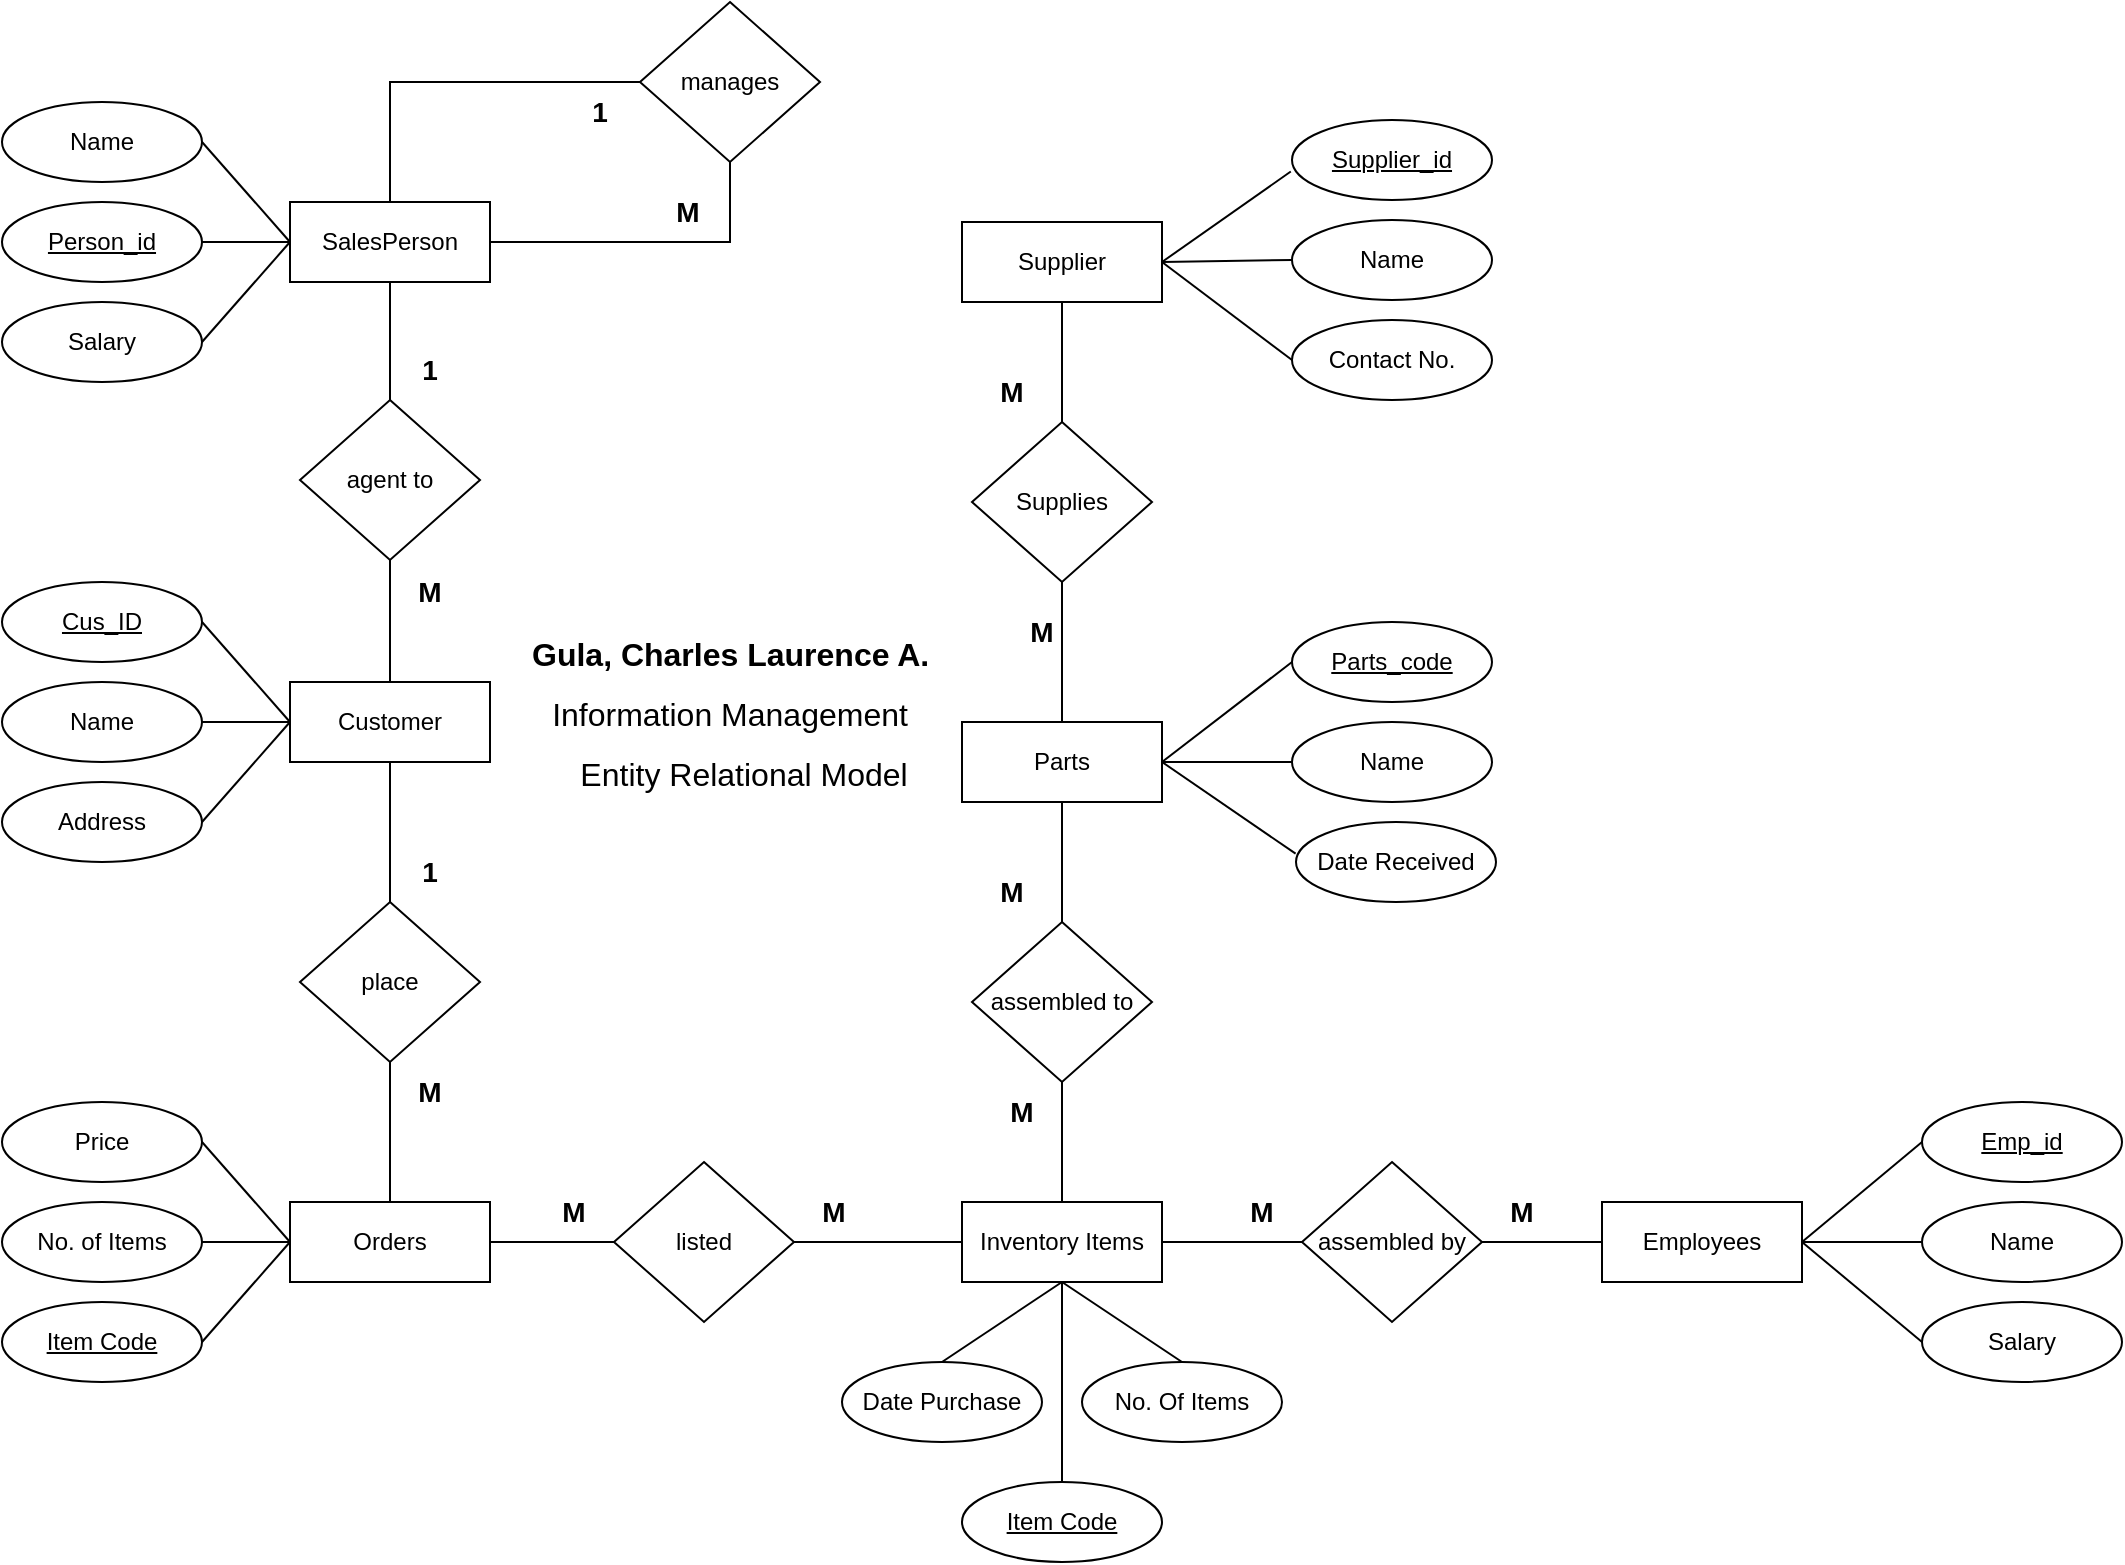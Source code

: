 <mxfile version="24.2.5" type="github">
  <diagram name="Page-1" id="NYwyas8JEWSIGde-HI72">
    <mxGraphModel dx="1560" dy="958" grid="1" gridSize="10" guides="1" tooltips="1" connect="1" arrows="1" fold="1" page="1" pageScale="1" pageWidth="850" pageHeight="1100" math="0" shadow="0">
      <root>
        <mxCell id="0" />
        <mxCell id="1" parent="0" />
        <mxCell id="deqkE9E4SzqVFEYOaEAN-1" value="SalesPerson" style="whiteSpace=wrap;html=1;align=center;" vertex="1" parent="1">
          <mxGeometry x="184" y="150" width="100" height="40" as="geometry" />
        </mxCell>
        <mxCell id="deqkE9E4SzqVFEYOaEAN-3" value="manages" style="shape=rhombus;perimeter=rhombusPerimeter;whiteSpace=wrap;html=1;align=center;" vertex="1" parent="1">
          <mxGeometry x="359" y="50" width="90" height="80" as="geometry" />
        </mxCell>
        <mxCell id="deqkE9E4SzqVFEYOaEAN-12" value="" style="endArrow=none;html=1;rounded=0;entryX=0;entryY=0.5;entryDx=0;entryDy=0;exitX=0.5;exitY=0;exitDx=0;exitDy=0;" edge="1" parent="1" source="deqkE9E4SzqVFEYOaEAN-1" target="deqkE9E4SzqVFEYOaEAN-3">
          <mxGeometry relative="1" as="geometry">
            <mxPoint x="54" y="110" as="sourcePoint" />
            <mxPoint x="214" y="110" as="targetPoint" />
            <Array as="points">
              <mxPoint x="234" y="90" />
            </Array>
          </mxGeometry>
        </mxCell>
        <mxCell id="deqkE9E4SzqVFEYOaEAN-14" value="Name" style="ellipse;whiteSpace=wrap;html=1;align=center;" vertex="1" parent="1">
          <mxGeometry x="40" y="100" width="100" height="40" as="geometry" />
        </mxCell>
        <mxCell id="deqkE9E4SzqVFEYOaEAN-15" value="&lt;u&gt;Person_id&lt;/u&gt;" style="ellipse;whiteSpace=wrap;html=1;align=center;" vertex="1" parent="1">
          <mxGeometry x="40" y="150" width="100" height="40" as="geometry" />
        </mxCell>
        <mxCell id="deqkE9E4SzqVFEYOaEAN-16" value="Salary" style="ellipse;whiteSpace=wrap;html=1;align=center;" vertex="1" parent="1">
          <mxGeometry x="40" y="200" width="100" height="40" as="geometry" />
        </mxCell>
        <mxCell id="deqkE9E4SzqVFEYOaEAN-17" value="" style="endArrow=none;html=1;rounded=0;entryX=0;entryY=0.5;entryDx=0;entryDy=0;exitX=1;exitY=0.5;exitDx=0;exitDy=0;" edge="1" parent="1" source="deqkE9E4SzqVFEYOaEAN-14" target="deqkE9E4SzqVFEYOaEAN-1">
          <mxGeometry relative="1" as="geometry">
            <mxPoint x="74" y="100" as="sourcePoint" />
            <mxPoint x="234" y="100" as="targetPoint" />
          </mxGeometry>
        </mxCell>
        <mxCell id="deqkE9E4SzqVFEYOaEAN-18" value="" style="endArrow=none;html=1;rounded=0;entryX=0;entryY=0.5;entryDx=0;entryDy=0;exitX=1;exitY=0.5;exitDx=0;exitDy=0;" edge="1" parent="1" source="deqkE9E4SzqVFEYOaEAN-15" target="deqkE9E4SzqVFEYOaEAN-1">
          <mxGeometry relative="1" as="geometry">
            <mxPoint x="94" y="110" as="sourcePoint" />
            <mxPoint x="164" y="190" as="targetPoint" />
          </mxGeometry>
        </mxCell>
        <mxCell id="deqkE9E4SzqVFEYOaEAN-19" value="" style="endArrow=none;html=1;rounded=0;entryX=0;entryY=0.5;entryDx=0;entryDy=0;exitX=1;exitY=0.5;exitDx=0;exitDy=0;" edge="1" parent="1" source="deqkE9E4SzqVFEYOaEAN-16" target="deqkE9E4SzqVFEYOaEAN-1">
          <mxGeometry relative="1" as="geometry">
            <mxPoint x="124" y="180" as="sourcePoint" />
            <mxPoint x="194" y="180" as="targetPoint" />
          </mxGeometry>
        </mxCell>
        <mxCell id="deqkE9E4SzqVFEYOaEAN-23" value="agent to" style="shape=rhombus;perimeter=rhombusPerimeter;whiteSpace=wrap;html=1;align=center;" vertex="1" parent="1">
          <mxGeometry x="189" y="249" width="90" height="80" as="geometry" />
        </mxCell>
        <mxCell id="deqkE9E4SzqVFEYOaEAN-24" value="" style="endArrow=none;html=1;rounded=0;entryX=0.5;entryY=1;entryDx=0;entryDy=0;exitX=0.5;exitY=0;exitDx=0;exitDy=0;" edge="1" parent="1" source="deqkE9E4SzqVFEYOaEAN-23" target="deqkE9E4SzqVFEYOaEAN-1">
          <mxGeometry relative="1" as="geometry">
            <mxPoint x="94" y="310" as="sourcePoint" />
            <mxPoint x="244" y="240" as="targetPoint" />
          </mxGeometry>
        </mxCell>
        <mxCell id="deqkE9E4SzqVFEYOaEAN-25" value="Orders" style="whiteSpace=wrap;html=1;align=center;" vertex="1" parent="1">
          <mxGeometry x="184" y="650" width="100" height="40" as="geometry" />
        </mxCell>
        <mxCell id="deqkE9E4SzqVFEYOaEAN-26" value="" style="endArrow=none;html=1;rounded=0;entryX=0.5;entryY=1;entryDx=0;entryDy=0;exitX=0.5;exitY=0;exitDx=0;exitDy=0;" edge="1" parent="1" source="deqkE9E4SzqVFEYOaEAN-44" target="deqkE9E4SzqVFEYOaEAN-23">
          <mxGeometry relative="1" as="geometry">
            <mxPoint x="154" y="450" as="sourcePoint" />
            <mxPoint x="214" y="400" as="targetPoint" />
          </mxGeometry>
        </mxCell>
        <mxCell id="deqkE9E4SzqVFEYOaEAN-31" value="M" style="text;strokeColor=none;fillColor=none;spacingLeft=4;spacingRight=4;overflow=hidden;rotatable=0;points=[[0,0.5],[1,0.5]];portConstraint=eastwest;fontSize=14;whiteSpace=wrap;html=1;align=center;fontStyle=1;verticalAlign=middle;" vertex="1" parent="1">
          <mxGeometry x="234" y="330" width="40" height="30" as="geometry" />
        </mxCell>
        <mxCell id="deqkE9E4SzqVFEYOaEAN-33" value="" style="endArrow=none;html=1;rounded=0;entryX=0.5;entryY=1;entryDx=0;entryDy=0;exitX=1;exitY=0.5;exitDx=0;exitDy=0;" edge="1" parent="1" source="deqkE9E4SzqVFEYOaEAN-1" target="deqkE9E4SzqVFEYOaEAN-3">
          <mxGeometry relative="1" as="geometry">
            <mxPoint x="274" y="248" as="sourcePoint" />
            <mxPoint x="399" y="188" as="targetPoint" />
            <Array as="points">
              <mxPoint x="404" y="170" />
            </Array>
          </mxGeometry>
        </mxCell>
        <mxCell id="deqkE9E4SzqVFEYOaEAN-34" value="1" style="text;strokeColor=none;fillColor=none;spacingLeft=4;spacingRight=4;overflow=hidden;rotatable=0;points=[[0,0.5],[1,0.5]];portConstraint=eastwest;fontSize=14;whiteSpace=wrap;html=1;align=center;fontStyle=1;verticalAlign=middle;" vertex="1" parent="1">
          <mxGeometry x="319" y="90" width="40" height="30" as="geometry" />
        </mxCell>
        <mxCell id="deqkE9E4SzqVFEYOaEAN-37" value="&lt;u&gt;Item Code&lt;/u&gt;" style="ellipse;whiteSpace=wrap;html=1;align=center;" vertex="1" parent="1">
          <mxGeometry x="40" y="700" width="100" height="40" as="geometry" />
        </mxCell>
        <mxCell id="deqkE9E4SzqVFEYOaEAN-38" value="No. of Items" style="ellipse;whiteSpace=wrap;html=1;align=center;" vertex="1" parent="1">
          <mxGeometry x="40" y="650" width="100" height="40" as="geometry" />
        </mxCell>
        <mxCell id="deqkE9E4SzqVFEYOaEAN-39" value="Name" style="ellipse;whiteSpace=wrap;html=1;align=center;" vertex="1" parent="1">
          <mxGeometry x="40" y="390" width="100" height="40" as="geometry" />
        </mxCell>
        <mxCell id="deqkE9E4SzqVFEYOaEAN-40" value="Price" style="ellipse;whiteSpace=wrap;html=1;align=center;" vertex="1" parent="1">
          <mxGeometry x="40" y="600" width="100" height="40" as="geometry" />
        </mxCell>
        <mxCell id="deqkE9E4SzqVFEYOaEAN-41" value="" style="endArrow=none;html=1;rounded=0;entryX=0;entryY=0.5;entryDx=0;entryDy=0;exitX=1;exitY=0.5;exitDx=0;exitDy=0;" edge="1" parent="1" source="deqkE9E4SzqVFEYOaEAN-37" target="deqkE9E4SzqVFEYOaEAN-25">
          <mxGeometry relative="1" as="geometry">
            <mxPoint x="-86" y="580" as="sourcePoint" />
            <mxPoint x="364" y="930" as="targetPoint" />
          </mxGeometry>
        </mxCell>
        <mxCell id="deqkE9E4SzqVFEYOaEAN-42" value="" style="endArrow=none;html=1;rounded=0;exitX=1;exitY=0.5;exitDx=0;exitDy=0;entryX=0;entryY=0.5;entryDx=0;entryDy=0;" edge="1" parent="1" source="deqkE9E4SzqVFEYOaEAN-38" target="deqkE9E4SzqVFEYOaEAN-25">
          <mxGeometry relative="1" as="geometry">
            <mxPoint x="34" y="700" as="sourcePoint" />
            <mxPoint x="184" y="680" as="targetPoint" />
          </mxGeometry>
        </mxCell>
        <mxCell id="deqkE9E4SzqVFEYOaEAN-43" value="" style="endArrow=none;html=1;rounded=0;exitX=1;exitY=0.5;exitDx=0;exitDy=0;entryX=0;entryY=0.5;entryDx=0;entryDy=0;" edge="1" parent="1" source="deqkE9E4SzqVFEYOaEAN-40" target="deqkE9E4SzqVFEYOaEAN-25">
          <mxGeometry relative="1" as="geometry">
            <mxPoint x="244" y="780" as="sourcePoint" />
            <mxPoint x="284" y="750" as="targetPoint" />
          </mxGeometry>
        </mxCell>
        <mxCell id="deqkE9E4SzqVFEYOaEAN-44" value="Customer" style="whiteSpace=wrap;html=1;align=center;" vertex="1" parent="1">
          <mxGeometry x="184" y="390" width="100" height="40" as="geometry" />
        </mxCell>
        <mxCell id="deqkE9E4SzqVFEYOaEAN-45" value="place" style="shape=rhombus;perimeter=rhombusPerimeter;whiteSpace=wrap;html=1;align=center;" vertex="1" parent="1">
          <mxGeometry x="189" y="500" width="90" height="80" as="geometry" />
        </mxCell>
        <mxCell id="deqkE9E4SzqVFEYOaEAN-46" value="Address" style="ellipse;whiteSpace=wrap;html=1;align=center;" vertex="1" parent="1">
          <mxGeometry x="40" y="440" width="100" height="40" as="geometry" />
        </mxCell>
        <mxCell id="deqkE9E4SzqVFEYOaEAN-47" value="" style="endArrow=none;html=1;rounded=0;entryX=0;entryY=0.5;entryDx=0;entryDy=0;exitX=1;exitY=0.5;exitDx=0;exitDy=0;" edge="1" parent="1" source="deqkE9E4SzqVFEYOaEAN-39" target="deqkE9E4SzqVFEYOaEAN-44">
          <mxGeometry relative="1" as="geometry">
            <mxPoint x="164" y="570" as="sourcePoint" />
            <mxPoint x="324" y="570" as="targetPoint" />
          </mxGeometry>
        </mxCell>
        <mxCell id="deqkE9E4SzqVFEYOaEAN-48" value="" style="endArrow=none;html=1;rounded=0;entryX=0;entryY=0.5;entryDx=0;entryDy=0;exitX=1;exitY=0.5;exitDx=0;exitDy=0;" edge="1" parent="1" source="deqkE9E4SzqVFEYOaEAN-46" target="deqkE9E4SzqVFEYOaEAN-44">
          <mxGeometry relative="1" as="geometry">
            <mxPoint x="174" y="650" as="sourcePoint" />
            <mxPoint x="254" y="590" as="targetPoint" />
          </mxGeometry>
        </mxCell>
        <mxCell id="deqkE9E4SzqVFEYOaEAN-49" value="" style="endArrow=none;html=1;rounded=0;entryX=0.5;entryY=0;entryDx=0;entryDy=0;exitX=0.5;exitY=1;exitDx=0;exitDy=0;" edge="1" parent="1" source="deqkE9E4SzqVFEYOaEAN-44" target="deqkE9E4SzqVFEYOaEAN-45">
          <mxGeometry relative="1" as="geometry">
            <mxPoint x="164" y="570" as="sourcePoint" />
            <mxPoint x="324" y="570" as="targetPoint" />
          </mxGeometry>
        </mxCell>
        <mxCell id="deqkE9E4SzqVFEYOaEAN-51" value="" style="endArrow=none;html=1;rounded=0;entryX=0.5;entryY=0;entryDx=0;entryDy=0;exitX=0.5;exitY=1;exitDx=0;exitDy=0;" edge="1" parent="1" source="deqkE9E4SzqVFEYOaEAN-45" target="deqkE9E4SzqVFEYOaEAN-25">
          <mxGeometry relative="1" as="geometry">
            <mxPoint x="404" y="570" as="sourcePoint" />
            <mxPoint x="564" y="570" as="targetPoint" />
          </mxGeometry>
        </mxCell>
        <mxCell id="deqkE9E4SzqVFEYOaEAN-54" value="M" style="text;strokeColor=none;fillColor=none;spacingLeft=4;spacingRight=4;overflow=hidden;rotatable=0;points=[[0,0.5],[1,0.5]];portConstraint=eastwest;fontSize=14;whiteSpace=wrap;html=1;align=center;fontStyle=1;verticalAlign=middle;" vertex="1" parent="1">
          <mxGeometry x="234" y="580" width="40" height="30" as="geometry" />
        </mxCell>
        <mxCell id="deqkE9E4SzqVFEYOaEAN-56" value="1" style="text;strokeColor=none;fillColor=none;spacingLeft=4;spacingRight=4;overflow=hidden;rotatable=0;points=[[0,0.5],[1,0.5]];portConstraint=eastwest;fontSize=14;whiteSpace=wrap;html=1;align=center;fontStyle=1;verticalAlign=middle;" vertex="1" parent="1">
          <mxGeometry x="234" y="470" width="40" height="30" as="geometry" />
        </mxCell>
        <mxCell id="deqkE9E4SzqVFEYOaEAN-57" value="Inventory Items" style="whiteSpace=wrap;html=1;align=center;" vertex="1" parent="1">
          <mxGeometry x="520" y="650" width="100" height="40" as="geometry" />
        </mxCell>
        <mxCell id="deqkE9E4SzqVFEYOaEAN-58" value="listed" style="shape=rhombus;perimeter=rhombusPerimeter;whiteSpace=wrap;html=1;align=center;" vertex="1" parent="1">
          <mxGeometry x="346" y="630" width="90" height="80" as="geometry" />
        </mxCell>
        <mxCell id="deqkE9E4SzqVFEYOaEAN-60" value="" style="endArrow=none;html=1;rounded=0;entryX=0;entryY=0.5;entryDx=0;entryDy=0;exitX=1;exitY=0.5;exitDx=0;exitDy=0;" edge="1" parent="1" source="deqkE9E4SzqVFEYOaEAN-25" target="deqkE9E4SzqVFEYOaEAN-58">
          <mxGeometry relative="1" as="geometry">
            <mxPoint x="300" y="640" as="sourcePoint" />
            <mxPoint x="654" y="460" as="targetPoint" />
          </mxGeometry>
        </mxCell>
        <mxCell id="deqkE9E4SzqVFEYOaEAN-62" value="assembled to" style="shape=rhombus;perimeter=rhombusPerimeter;whiteSpace=wrap;html=1;align=center;" vertex="1" parent="1">
          <mxGeometry x="525" y="510" width="90" height="80" as="geometry" />
        </mxCell>
        <mxCell id="deqkE9E4SzqVFEYOaEAN-64" value="Parts" style="whiteSpace=wrap;html=1;align=center;" vertex="1" parent="1">
          <mxGeometry x="520" y="410" width="100" height="40" as="geometry" />
        </mxCell>
        <mxCell id="deqkE9E4SzqVFEYOaEAN-65" value="Employees" style="whiteSpace=wrap;html=1;align=center;" vertex="1" parent="1">
          <mxGeometry x="840" y="650" width="100" height="40" as="geometry" />
        </mxCell>
        <mxCell id="deqkE9E4SzqVFEYOaEAN-67" value="Supplier" style="whiteSpace=wrap;html=1;align=center;" vertex="1" parent="1">
          <mxGeometry x="520" y="160" width="100" height="40" as="geometry" />
        </mxCell>
        <mxCell id="deqkE9E4SzqVFEYOaEAN-70" value="" style="endArrow=none;html=1;rounded=0;exitX=0.5;exitY=0;exitDx=0;exitDy=0;entryX=0.5;entryY=1;entryDx=0;entryDy=0;" edge="1" parent="1" source="deqkE9E4SzqVFEYOaEAN-57" target="deqkE9E4SzqVFEYOaEAN-62">
          <mxGeometry relative="1" as="geometry">
            <mxPoint x="677.57" y="770" as="sourcePoint" />
            <mxPoint x="755" y="710" as="targetPoint" />
          </mxGeometry>
        </mxCell>
        <mxCell id="deqkE9E4SzqVFEYOaEAN-71" value="" style="endArrow=none;html=1;rounded=0;entryX=0.5;entryY=1;entryDx=0;entryDy=0;exitX=0.5;exitY=0;exitDx=0;exitDy=0;" edge="1" parent="1" source="deqkE9E4SzqVFEYOaEAN-62" target="deqkE9E4SzqVFEYOaEAN-64">
          <mxGeometry relative="1" as="geometry">
            <mxPoint x="550" y="480.0" as="sourcePoint" />
            <mxPoint x="873" y="630" as="targetPoint" />
          </mxGeometry>
        </mxCell>
        <mxCell id="deqkE9E4SzqVFEYOaEAN-68" value="M" style="text;strokeColor=none;fillColor=none;spacingLeft=4;spacingRight=4;overflow=hidden;rotatable=0;points=[[0,0.5],[1,0.5]];portConstraint=eastwest;fontSize=14;whiteSpace=wrap;html=1;align=center;fontStyle=1;verticalAlign=middle;" vertex="1" parent="1">
          <mxGeometry x="306" y="640" width="40" height="30" as="geometry" />
        </mxCell>
        <mxCell id="deqkE9E4SzqVFEYOaEAN-74" value="Date Purchase" style="ellipse;whiteSpace=wrap;html=1;align=center;" vertex="1" parent="1">
          <mxGeometry x="460" y="730" width="100" height="40" as="geometry" />
        </mxCell>
        <mxCell id="deqkE9E4SzqVFEYOaEAN-77" value="&lt;u&gt;Item Code&lt;/u&gt;" style="ellipse;whiteSpace=wrap;html=1;align=center;" vertex="1" parent="1">
          <mxGeometry x="520" y="790" width="100" height="40" as="geometry" />
        </mxCell>
        <mxCell id="deqkE9E4SzqVFEYOaEAN-78" value="No. Of Items" style="ellipse;whiteSpace=wrap;html=1;align=center;" vertex="1" parent="1">
          <mxGeometry x="580" y="730" width="100" height="40" as="geometry" />
        </mxCell>
        <mxCell id="deqkE9E4SzqVFEYOaEAN-80" value="" style="endArrow=none;html=1;rounded=0;exitX=0.5;exitY=1;exitDx=0;exitDy=0;entryX=0.5;entryY=0;entryDx=0;entryDy=0;" edge="1" parent="1" source="deqkE9E4SzqVFEYOaEAN-57" target="deqkE9E4SzqVFEYOaEAN-74">
          <mxGeometry relative="1" as="geometry">
            <mxPoint x="590" y="710" as="sourcePoint" />
            <mxPoint x="510" y="700" as="targetPoint" />
          </mxGeometry>
        </mxCell>
        <mxCell id="deqkE9E4SzqVFEYOaEAN-81" value="" style="endArrow=none;html=1;rounded=0;entryX=0.5;entryY=0;entryDx=0;entryDy=0;exitX=0.5;exitY=1;exitDx=0;exitDy=0;" edge="1" parent="1" source="deqkE9E4SzqVFEYOaEAN-57" target="deqkE9E4SzqVFEYOaEAN-77">
          <mxGeometry relative="1" as="geometry">
            <mxPoint x="654" y="680" as="sourcePoint" />
            <mxPoint x="714" y="630" as="targetPoint" />
          </mxGeometry>
        </mxCell>
        <mxCell id="deqkE9E4SzqVFEYOaEAN-82" value="" style="endArrow=none;html=1;rounded=0;entryX=0.5;entryY=0;entryDx=0;entryDy=0;exitX=0.5;exitY=1;exitDx=0;exitDy=0;" edge="1" parent="1" source="deqkE9E4SzqVFEYOaEAN-57" target="deqkE9E4SzqVFEYOaEAN-78">
          <mxGeometry relative="1" as="geometry">
            <mxPoint x="654" y="680" as="sourcePoint" />
            <mxPoint x="714" y="680" as="targetPoint" />
          </mxGeometry>
        </mxCell>
        <mxCell id="deqkE9E4SzqVFEYOaEAN-83" value="M" style="text;strokeColor=none;fillColor=none;spacingLeft=4;spacingRight=4;overflow=hidden;rotatable=0;points=[[0,0.5],[1,0.5]];portConstraint=eastwest;fontSize=14;whiteSpace=wrap;html=1;align=center;fontStyle=1;verticalAlign=middle;" vertex="1" parent="1">
          <mxGeometry x="530" y="590" width="40" height="30" as="geometry" />
        </mxCell>
        <mxCell id="deqkE9E4SzqVFEYOaEAN-69" value="M" style="text;strokeColor=none;fillColor=none;spacingLeft=4;spacingRight=4;overflow=hidden;rotatable=0;points=[[0,0.5],[1,0.5]];portConstraint=eastwest;fontSize=14;whiteSpace=wrap;html=1;align=center;fontStyle=1;verticalAlign=middle;" vertex="1" parent="1">
          <mxGeometry x="436" y="640" width="40" height="30" as="geometry" />
        </mxCell>
        <mxCell id="deqkE9E4SzqVFEYOaEAN-87" value="" style="endArrow=none;html=1;rounded=0;entryX=0;entryY=0.5;entryDx=0;entryDy=0;exitX=1;exitY=0.5;exitDx=0;exitDy=0;" edge="1" parent="1" source="deqkE9E4SzqVFEYOaEAN-58" target="deqkE9E4SzqVFEYOaEAN-57">
          <mxGeometry relative="1" as="geometry">
            <mxPoint x="364" y="739.05" as="sourcePoint" />
            <mxPoint x="454" y="739.05" as="targetPoint" />
          </mxGeometry>
        </mxCell>
        <mxCell id="deqkE9E4SzqVFEYOaEAN-88" value="1" style="text;strokeColor=none;fillColor=none;spacingLeft=4;spacingRight=4;overflow=hidden;rotatable=0;points=[[0,0.5],[1,0.5]];portConstraint=eastwest;fontSize=14;whiteSpace=wrap;html=1;align=center;fontStyle=1;verticalAlign=middle;" vertex="1" parent="1">
          <mxGeometry x="234" y="219" width="40" height="30" as="geometry" />
        </mxCell>
        <mxCell id="deqkE9E4SzqVFEYOaEAN-106" value="M" style="text;strokeColor=none;fillColor=none;spacingLeft=4;spacingRight=4;overflow=hidden;rotatable=0;points=[[0,0.5],[1,0.5]];portConstraint=eastwest;fontSize=14;whiteSpace=wrap;html=1;align=center;fontStyle=1;verticalAlign=middle;" vertex="1" parent="1">
          <mxGeometry x="525" y="480" width="40" height="30" as="geometry" />
        </mxCell>
        <mxCell id="deqkE9E4SzqVFEYOaEAN-108" value="assembled by" style="shape=rhombus;perimeter=rhombusPerimeter;whiteSpace=wrap;html=1;align=center;" vertex="1" parent="1">
          <mxGeometry x="690" y="630" width="90" height="80" as="geometry" />
        </mxCell>
        <mxCell id="deqkE9E4SzqVFEYOaEAN-109" value="" style="endArrow=none;html=1;rounded=0;entryX=0;entryY=0.5;entryDx=0;entryDy=0;exitX=1;exitY=0.5;exitDx=0;exitDy=0;" edge="1" parent="1" source="deqkE9E4SzqVFEYOaEAN-108" target="deqkE9E4SzqVFEYOaEAN-65">
          <mxGeometry relative="1" as="geometry">
            <mxPoint x="850" y="490" as="sourcePoint" />
            <mxPoint x="1010" y="490" as="targetPoint" />
          </mxGeometry>
        </mxCell>
        <mxCell id="deqkE9E4SzqVFEYOaEAN-110" value="" style="endArrow=none;html=1;rounded=0;entryX=1;entryY=0.5;entryDx=0;entryDy=0;exitX=0;exitY=0.5;exitDx=0;exitDy=0;" edge="1" parent="1" source="deqkE9E4SzqVFEYOaEAN-108" target="deqkE9E4SzqVFEYOaEAN-57">
          <mxGeometry relative="1" as="geometry">
            <mxPoint x="690" y="643.92" as="sourcePoint" />
            <mxPoint x="641.34" y="620" as="targetPoint" />
          </mxGeometry>
        </mxCell>
        <mxCell id="deqkE9E4SzqVFEYOaEAN-111" value="M" style="text;strokeColor=none;fillColor=none;spacingLeft=4;spacingRight=4;overflow=hidden;rotatable=0;points=[[0,0.5],[1,0.5]];portConstraint=eastwest;fontSize=14;whiteSpace=wrap;html=1;align=center;fontStyle=1;verticalAlign=middle;" vertex="1" parent="1">
          <mxGeometry x="780" y="640" width="40" height="30" as="geometry" />
        </mxCell>
        <mxCell id="deqkE9E4SzqVFEYOaEAN-112" value="M" style="text;strokeColor=none;fillColor=none;spacingLeft=4;spacingRight=4;overflow=hidden;rotatable=0;points=[[0,0.5],[1,0.5]];portConstraint=eastwest;fontSize=14;whiteSpace=wrap;html=1;align=center;fontStyle=1;verticalAlign=middle;" vertex="1" parent="1">
          <mxGeometry x="650" y="640" width="40" height="30" as="geometry" />
        </mxCell>
        <mxCell id="deqkE9E4SzqVFEYOaEAN-113" value="Supplies" style="shape=rhombus;perimeter=rhombusPerimeter;whiteSpace=wrap;html=1;align=center;" vertex="1" parent="1">
          <mxGeometry x="525" y="260" width="90" height="80" as="geometry" />
        </mxCell>
        <mxCell id="deqkE9E4SzqVFEYOaEAN-114" value="" style="endArrow=none;html=1;rounded=0;exitX=0.5;exitY=0;exitDx=0;exitDy=0;entryX=0.5;entryY=1;entryDx=0;entryDy=0;" edge="1" parent="1" source="deqkE9E4SzqVFEYOaEAN-64" target="deqkE9E4SzqVFEYOaEAN-113">
          <mxGeometry relative="1" as="geometry">
            <mxPoint x="670" y="250" as="sourcePoint" />
            <mxPoint x="510" y="360" as="targetPoint" />
          </mxGeometry>
        </mxCell>
        <mxCell id="deqkE9E4SzqVFEYOaEAN-115" value="" style="endArrow=none;html=1;rounded=0;exitX=0.5;exitY=0;exitDx=0;exitDy=0;entryX=0.5;entryY=1;entryDx=0;entryDy=0;" edge="1" parent="1" source="deqkE9E4SzqVFEYOaEAN-113" target="deqkE9E4SzqVFEYOaEAN-67">
          <mxGeometry relative="1" as="geometry">
            <mxPoint x="600" y="280" as="sourcePoint" />
            <mxPoint x="760" y="280" as="targetPoint" />
          </mxGeometry>
        </mxCell>
        <mxCell id="deqkE9E4SzqVFEYOaEAN-116" value="M" style="text;strokeColor=none;fillColor=none;spacingLeft=4;spacingRight=4;overflow=hidden;rotatable=0;points=[[0,0.5],[1,0.5]];portConstraint=eastwest;fontSize=14;whiteSpace=wrap;html=1;align=center;fontStyle=1;verticalAlign=middle;" vertex="1" parent="1">
          <mxGeometry x="525" y="230" width="40" height="30" as="geometry" />
        </mxCell>
        <mxCell id="deqkE9E4SzqVFEYOaEAN-117" value="M" style="text;strokeColor=none;fillColor=none;spacingLeft=4;spacingRight=4;overflow=hidden;rotatable=0;points=[[0,0.5],[1,0.5]];portConstraint=eastwest;fontSize=14;whiteSpace=wrap;html=1;align=center;fontStyle=1;verticalAlign=middle;" vertex="1" parent="1">
          <mxGeometry x="540" y="350" width="40" height="30" as="geometry" />
        </mxCell>
        <mxCell id="deqkE9E4SzqVFEYOaEAN-118" value="&lt;u&gt;Cus_ID&lt;/u&gt;" style="ellipse;whiteSpace=wrap;html=1;align=center;" vertex="1" parent="1">
          <mxGeometry x="40" y="340" width="100" height="40" as="geometry" />
        </mxCell>
        <mxCell id="deqkE9E4SzqVFEYOaEAN-119" value="" style="endArrow=none;html=1;rounded=0;exitX=1;exitY=0.5;exitDx=0;exitDy=0;entryX=0;entryY=0.5;entryDx=0;entryDy=0;" edge="1" parent="1" source="deqkE9E4SzqVFEYOaEAN-118" target="deqkE9E4SzqVFEYOaEAN-44">
          <mxGeometry relative="1" as="geometry">
            <mxPoint x="210" y="260" as="sourcePoint" />
            <mxPoint x="180" y="360" as="targetPoint" />
          </mxGeometry>
        </mxCell>
        <mxCell id="deqkE9E4SzqVFEYOaEAN-120" value="Emp_id" style="ellipse;whiteSpace=wrap;html=1;align=center;fontStyle=4;" vertex="1" parent="1">
          <mxGeometry x="1000" y="600" width="100" height="40" as="geometry" />
        </mxCell>
        <mxCell id="deqkE9E4SzqVFEYOaEAN-121" value="Name" style="ellipse;whiteSpace=wrap;html=1;align=center;" vertex="1" parent="1">
          <mxGeometry x="1000" y="650" width="100" height="40" as="geometry" />
        </mxCell>
        <mxCell id="deqkE9E4SzqVFEYOaEAN-122" value="Salary" style="ellipse;whiteSpace=wrap;html=1;align=center;" vertex="1" parent="1">
          <mxGeometry x="1000" y="700" width="100" height="40" as="geometry" />
        </mxCell>
        <mxCell id="deqkE9E4SzqVFEYOaEAN-123" value="" style="endArrow=none;html=1;rounded=0;entryX=0;entryY=0.5;entryDx=0;entryDy=0;exitX=1;exitY=0.5;exitDx=0;exitDy=0;" edge="1" parent="1" source="deqkE9E4SzqVFEYOaEAN-65" target="deqkE9E4SzqVFEYOaEAN-120">
          <mxGeometry relative="1" as="geometry">
            <mxPoint x="860" y="590" as="sourcePoint" />
            <mxPoint x="1020" y="590" as="targetPoint" />
          </mxGeometry>
        </mxCell>
        <mxCell id="deqkE9E4SzqVFEYOaEAN-124" value="" style="endArrow=none;html=1;rounded=0;entryX=0;entryY=0.5;entryDx=0;entryDy=0;exitX=1;exitY=0.5;exitDx=0;exitDy=0;" edge="1" parent="1" source="deqkE9E4SzqVFEYOaEAN-65" target="deqkE9E4SzqVFEYOaEAN-121">
          <mxGeometry relative="1" as="geometry">
            <mxPoint x="950" y="680" as="sourcePoint" />
            <mxPoint x="1010" y="630" as="targetPoint" />
          </mxGeometry>
        </mxCell>
        <mxCell id="deqkE9E4SzqVFEYOaEAN-125" value="" style="endArrow=none;html=1;rounded=0;entryX=0;entryY=0.5;entryDx=0;entryDy=0;exitX=1;exitY=0.5;exitDx=0;exitDy=0;" edge="1" parent="1" source="deqkE9E4SzqVFEYOaEAN-65" target="deqkE9E4SzqVFEYOaEAN-122">
          <mxGeometry relative="1" as="geometry">
            <mxPoint x="920" y="729.43" as="sourcePoint" />
            <mxPoint x="980" y="729.43" as="targetPoint" />
          </mxGeometry>
        </mxCell>
        <mxCell id="deqkE9E4SzqVFEYOaEAN-127" value="Name" style="ellipse;whiteSpace=wrap;html=1;align=center;" vertex="1" parent="1">
          <mxGeometry x="685" y="410" width="100" height="40" as="geometry" />
        </mxCell>
        <mxCell id="deqkE9E4SzqVFEYOaEAN-128" value="Parts_code" style="ellipse;whiteSpace=wrap;html=1;align=center;fontStyle=4" vertex="1" parent="1">
          <mxGeometry x="685" y="360" width="100" height="40" as="geometry" />
        </mxCell>
        <mxCell id="deqkE9E4SzqVFEYOaEAN-131" value="" style="endArrow=none;html=1;rounded=0;exitX=1;exitY=0.5;exitDx=0;exitDy=0;entryX=0;entryY=0.5;entryDx=0;entryDy=0;" edge="1" parent="1" source="deqkE9E4SzqVFEYOaEAN-64" target="deqkE9E4SzqVFEYOaEAN-128">
          <mxGeometry relative="1" as="geometry">
            <mxPoint x="710" y="350" as="sourcePoint" />
            <mxPoint x="870" y="350" as="targetPoint" />
          </mxGeometry>
        </mxCell>
        <mxCell id="deqkE9E4SzqVFEYOaEAN-132" value="" style="endArrow=none;html=1;rounded=0;exitX=1;exitY=0.5;exitDx=0;exitDy=0;entryX=0;entryY=0.5;entryDx=0;entryDy=0;" edge="1" parent="1" source="deqkE9E4SzqVFEYOaEAN-64" target="deqkE9E4SzqVFEYOaEAN-127">
          <mxGeometry relative="1" as="geometry">
            <mxPoint x="630" y="440" as="sourcePoint" />
            <mxPoint x="720" y="400" as="targetPoint" />
          </mxGeometry>
        </mxCell>
        <mxCell id="deqkE9E4SzqVFEYOaEAN-133" value="" style="endArrow=none;html=1;rounded=0;exitX=1;exitY=0.5;exitDx=0;exitDy=0;entryX=-0.002;entryY=0.396;entryDx=0;entryDy=0;entryPerimeter=0;" edge="1" parent="1" source="deqkE9E4SzqVFEYOaEAN-64" target="deqkE9E4SzqVFEYOaEAN-141">
          <mxGeometry relative="1" as="geometry">
            <mxPoint x="615" y="470" as="sourcePoint" />
            <mxPoint x="650" y="500" as="targetPoint" />
          </mxGeometry>
        </mxCell>
        <mxCell id="deqkE9E4SzqVFEYOaEAN-134" value="Supplier_id" style="ellipse;whiteSpace=wrap;html=1;align=center;fontStyle=4" vertex="1" parent="1">
          <mxGeometry x="685" y="109" width="100" height="40" as="geometry" />
        </mxCell>
        <mxCell id="deqkE9E4SzqVFEYOaEAN-135" value="Name" style="ellipse;whiteSpace=wrap;html=1;align=center;" vertex="1" parent="1">
          <mxGeometry x="685" y="159" width="100" height="40" as="geometry" />
        </mxCell>
        <mxCell id="deqkE9E4SzqVFEYOaEAN-136" value="Contact No." style="ellipse;whiteSpace=wrap;html=1;align=center;" vertex="1" parent="1">
          <mxGeometry x="685" y="209" width="100" height="40" as="geometry" />
        </mxCell>
        <mxCell id="deqkE9E4SzqVFEYOaEAN-138" value="" style="endArrow=none;html=1;rounded=0;entryX=-0.006;entryY=0.644;entryDx=0;entryDy=0;entryPerimeter=0;exitX=1;exitY=0.5;exitDx=0;exitDy=0;" edge="1" parent="1" source="deqkE9E4SzqVFEYOaEAN-67" target="deqkE9E4SzqVFEYOaEAN-134">
          <mxGeometry relative="1" as="geometry">
            <mxPoint x="450" y="240" as="sourcePoint" />
            <mxPoint x="610" y="240" as="targetPoint" />
          </mxGeometry>
        </mxCell>
        <mxCell id="deqkE9E4SzqVFEYOaEAN-139" value="" style="endArrow=none;html=1;rounded=0;entryX=0;entryY=0.5;entryDx=0;entryDy=0;exitX=1;exitY=0.5;exitDx=0;exitDy=0;" edge="1" parent="1" source="deqkE9E4SzqVFEYOaEAN-67" target="deqkE9E4SzqVFEYOaEAN-135">
          <mxGeometry relative="1" as="geometry">
            <mxPoint x="598" y="261" as="sourcePoint" />
            <mxPoint x="662" y="207" as="targetPoint" />
          </mxGeometry>
        </mxCell>
        <mxCell id="deqkE9E4SzqVFEYOaEAN-140" value="" style="endArrow=none;html=1;rounded=0;entryX=0;entryY=0.5;entryDx=0;entryDy=0;exitX=1;exitY=0.5;exitDx=0;exitDy=0;" edge="1" parent="1" source="deqkE9E4SzqVFEYOaEAN-67" target="deqkE9E4SzqVFEYOaEAN-136">
          <mxGeometry relative="1" as="geometry">
            <mxPoint x="630" y="210" as="sourcePoint" />
            <mxPoint x="662.5" y="239" as="targetPoint" />
          </mxGeometry>
        </mxCell>
        <mxCell id="deqkE9E4SzqVFEYOaEAN-141" value="Date Received" style="ellipse;whiteSpace=wrap;html=1;align=center;" vertex="1" parent="1">
          <mxGeometry x="687" y="460" width="100" height="40" as="geometry" />
        </mxCell>
        <mxCell id="deqkE9E4SzqVFEYOaEAN-142" value="M" style="text;strokeColor=none;fillColor=none;spacingLeft=4;spacingRight=4;overflow=hidden;rotatable=0;points=[[0,0.5],[1,0.5]];portConstraint=eastwest;fontSize=14;whiteSpace=wrap;html=1;align=center;fontStyle=1;verticalAlign=middle;" vertex="1" parent="1">
          <mxGeometry x="363" y="140" width="40" height="30" as="geometry" />
        </mxCell>
        <mxCell id="deqkE9E4SzqVFEYOaEAN-148" value="" style="group" vertex="1" connectable="0" parent="1">
          <mxGeometry x="299" y="360" width="217" height="90" as="geometry" />
        </mxCell>
        <mxCell id="deqkE9E4SzqVFEYOaEAN-145" value="&lt;font style=&quot;font-size: 16px;&quot;&gt;&lt;b&gt;Gula, Charles Laurence A.&lt;/b&gt;&lt;/font&gt;" style="text;strokeColor=none;fillColor=none;spacingLeft=4;spacingRight=4;overflow=hidden;rotatable=0;points=[[0,0.5],[1,0.5]];portConstraint=eastwest;fontSize=12;whiteSpace=wrap;html=1;" vertex="1" parent="deqkE9E4SzqVFEYOaEAN-148">
          <mxGeometry width="210" height="30" as="geometry" />
        </mxCell>
        <mxCell id="deqkE9E4SzqVFEYOaEAN-146" value="&lt;font style=&quot;font-size: 16px;&quot;&gt;Information Management&lt;/font&gt;" style="text;strokeColor=none;fillColor=none;spacingLeft=4;spacingRight=4;overflow=hidden;rotatable=0;points=[[0,0.5],[1,0.5]];portConstraint=eastwest;fontSize=12;whiteSpace=wrap;html=1;align=center;" vertex="1" parent="deqkE9E4SzqVFEYOaEAN-148">
          <mxGeometry y="30" width="210" height="30" as="geometry" />
        </mxCell>
        <mxCell id="deqkE9E4SzqVFEYOaEAN-147" value="&lt;font style=&quot;font-size: 16px;&quot;&gt;Entity Relational Model&lt;/font&gt;" style="text;strokeColor=none;fillColor=none;spacingLeft=4;spacingRight=4;overflow=hidden;rotatable=0;points=[[0,0.5],[1,0.5]];portConstraint=eastwest;fontSize=12;whiteSpace=wrap;html=1;align=center;" vertex="1" parent="deqkE9E4SzqVFEYOaEAN-148">
          <mxGeometry x="7" y="60" width="210" height="30" as="geometry" />
        </mxCell>
      </root>
    </mxGraphModel>
  </diagram>
</mxfile>
